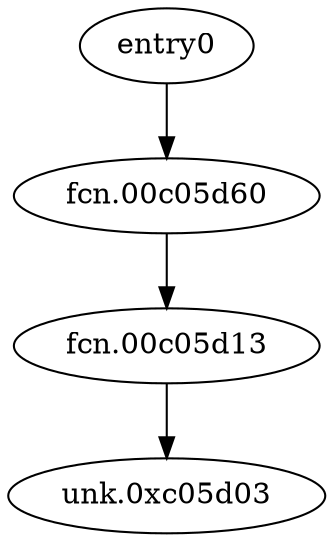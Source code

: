 digraph code {
  "0x00c05ae8" [label="entry0"];
  "0x00c05ae8" -> "0x00c05d60";
  "0x00c05d60" [label="fcn.00c05d60"];
  "0x00c05d60" [label="fcn.00c05d60"];
  "0x00c05d60" -> "0x00c05d13";
  "0x00c05d13" [label="fcn.00c05d13"];
  "0x00c05d13" [label="fcn.00c05d13"];
  "0x00c05d13" -> "0x00c05d03";
  "0x00c05d03" [label="unk.0xc05d03"];
}